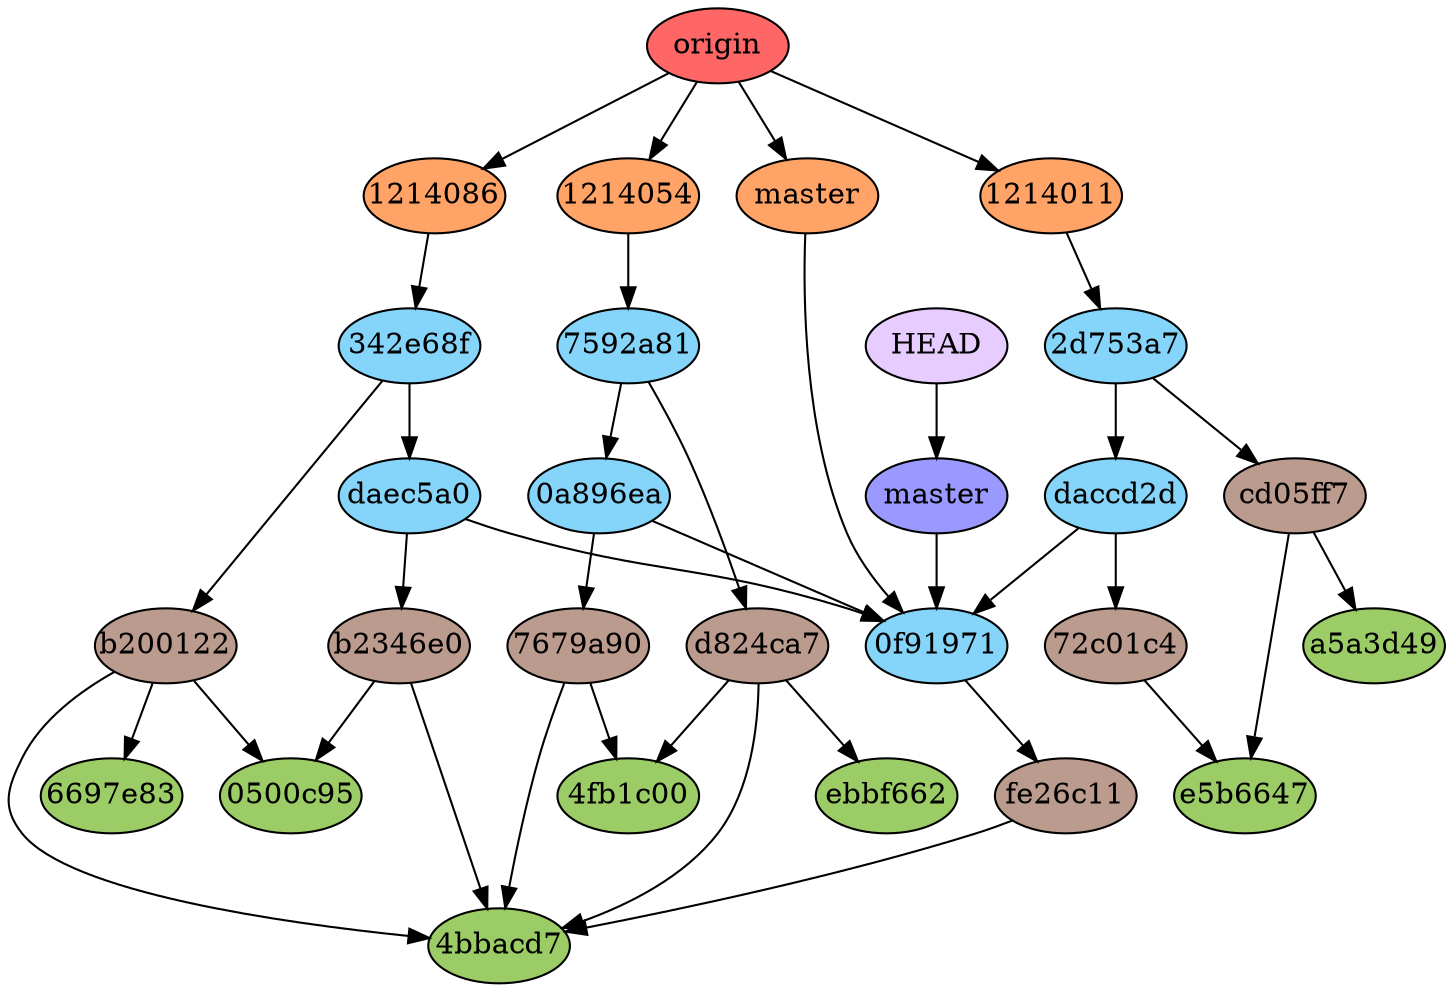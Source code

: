 digraph auto {
	graph [bgcolor=transparent]
	node [fixedsize=true style=filled width=0.95]
	"0500c950fe3e613cc80afd29a1e85a3614adc4c1" [label="0500c95" fillcolor="#9ccc66"]
	"4bbacd7ddbade8d627e999edbc4534cb4b86bf31" [label="4bbacd7" fillcolor="#9ccc66"]
	"4fb1c00395967032769003bf2139032ea14d9ebe" [label="4fb1c00" fillcolor="#9ccc66"]
	"6697e83905400df7ca57b032c8463c3de11803e0" [label="6697e83" fillcolor="#9ccc66"]
	a5a3d498e6a1d0a4639c34ddca528ba6fccaf66b [label=a5a3d49 fillcolor="#9ccc66"]
	e5b66472e79640e2d46cea14f1651789ccbe17fd [label=e5b6647 fillcolor="#9ccc66"]
	ebbf662a8910e9ab8713aff633b4697765deb031 [label=ebbf662 fillcolor="#9ccc66"]
	"72c01c45e9187fdb1e186bcc100bf678520716b3" [label="72c01c4" fillcolor="#bc9b8f"]
	"72c01c45e9187fdb1e186bcc100bf678520716b3" -> e5b66472e79640e2d46cea14f1651789ccbe17fd
	"7679a905beb932f915c52c09da4c01a86ccf7383" [label="7679a90" fillcolor="#bc9b8f"]
	"7679a905beb932f915c52c09da4c01a86ccf7383" -> "4bbacd7ddbade8d627e999edbc4534cb4b86bf31"
	"7679a905beb932f915c52c09da4c01a86ccf7383" -> "4fb1c00395967032769003bf2139032ea14d9ebe"
	b200122d24e50ce10ca0287084e11afb4b0172cf [label=b200122 fillcolor="#bc9b8f"]
	b200122d24e50ce10ca0287084e11afb4b0172cf -> "4bbacd7ddbade8d627e999edbc4534cb4b86bf31"
	b200122d24e50ce10ca0287084e11afb4b0172cf -> "0500c950fe3e613cc80afd29a1e85a3614adc4c1"
	b200122d24e50ce10ca0287084e11afb4b0172cf -> "6697e83905400df7ca57b032c8463c3de11803e0"
	b2346e0de8ffb8118bc96e507dacd7dee741957f [label=b2346e0 fillcolor="#bc9b8f"]
	b2346e0de8ffb8118bc96e507dacd7dee741957f -> "4bbacd7ddbade8d627e999edbc4534cb4b86bf31"
	b2346e0de8ffb8118bc96e507dacd7dee741957f -> "0500c950fe3e613cc80afd29a1e85a3614adc4c1"
	cd05ff75bad09fe206192ef8f83635ed4e7670d6 [label=cd05ff7 fillcolor="#bc9b8f"]
	cd05ff75bad09fe206192ef8f83635ed4e7670d6 -> e5b66472e79640e2d46cea14f1651789ccbe17fd
	cd05ff75bad09fe206192ef8f83635ed4e7670d6 -> a5a3d498e6a1d0a4639c34ddca528ba6fccaf66b
	d824ca7ccddadad28d1e19ab9c181e6f943738f1 [label=d824ca7 fillcolor="#bc9b8f"]
	d824ca7ccddadad28d1e19ab9c181e6f943738f1 -> "4bbacd7ddbade8d627e999edbc4534cb4b86bf31"
	d824ca7ccddadad28d1e19ab9c181e6f943738f1 -> "4fb1c00395967032769003bf2139032ea14d9ebe"
	d824ca7ccddadad28d1e19ab9c181e6f943738f1 -> ebbf662a8910e9ab8713aff633b4697765deb031
	fe26c11ad300ce7804d1e34e871f47551482aa3b [label=fe26c11 fillcolor="#bc9b8f"]
	fe26c11ad300ce7804d1e34e871f47551482aa3b -> "4bbacd7ddbade8d627e999edbc4534cb4b86bf31"
	"0a896ea4ac82374ef2e90e150a61ef5b29e850d2" [label="0a896ea" fillcolor="#85d5fa"]
	"0a896ea4ac82374ef2e90e150a61ef5b29e850d2" -> "7679a905beb932f915c52c09da4c01a86ccf7383"
	"0a896ea4ac82374ef2e90e150a61ef5b29e850d2" -> "0f91971713c8ee5d92aef8f3f55e7e804fd63d89"
	"0f91971713c8ee5d92aef8f3f55e7e804fd63d89" [label="0f91971" fillcolor="#85d5fa"]
	"0f91971713c8ee5d92aef8f3f55e7e804fd63d89" -> fe26c11ad300ce7804d1e34e871f47551482aa3b
	"2d753a7558ff60e0bdc8f1f96a1067c13f8c1c83" [label="2d753a7" fillcolor="#85d5fa"]
	"2d753a7558ff60e0bdc8f1f96a1067c13f8c1c83" -> cd05ff75bad09fe206192ef8f83635ed4e7670d6
	"2d753a7558ff60e0bdc8f1f96a1067c13f8c1c83" -> daccd2d352673d443db03bdda1d3cf07930234d3
	"342e68feaa225801ede7a8218226edc09bafd7e6" [label="342e68f" fillcolor="#85d5fa"]
	"342e68feaa225801ede7a8218226edc09bafd7e6" -> b200122d24e50ce10ca0287084e11afb4b0172cf
	"342e68feaa225801ede7a8218226edc09bafd7e6" -> daec5a0eb987ac1aac12d5b9c0a9ea909a0268c5
	"7592a81f4b8d78b5ce4670efc1d8eac03e085a17" [label="7592a81" fillcolor="#85d5fa"]
	"7592a81f4b8d78b5ce4670efc1d8eac03e085a17" -> d824ca7ccddadad28d1e19ab9c181e6f943738f1
	"7592a81f4b8d78b5ce4670efc1d8eac03e085a17" -> "0a896ea4ac82374ef2e90e150a61ef5b29e850d2"
	daccd2d352673d443db03bdda1d3cf07930234d3 [label=daccd2d fillcolor="#85d5fa"]
	daccd2d352673d443db03bdda1d3cf07930234d3 -> "72c01c45e9187fdb1e186bcc100bf678520716b3"
	daccd2d352673d443db03bdda1d3cf07930234d3 -> "0f91971713c8ee5d92aef8f3f55e7e804fd63d89"
	daec5a0eb987ac1aac12d5b9c0a9ea909a0268c5 [label=daec5a0 fillcolor="#85d5fa"]
	daec5a0eb987ac1aac12d5b9c0a9ea909a0268c5 -> b2346e0de8ffb8118bc96e507dacd7dee741957f
	daec5a0eb987ac1aac12d5b9c0a9ea909a0268c5 -> "0f91971713c8ee5d92aef8f3f55e7e804fd63d89"
	master [label=master fillcolor="#9999ff"]
	master -> "0f91971713c8ee5d92aef8f3f55e7e804fd63d89"
	HEAD [label=HEAD fillcolor="#e6ccff"]
	HEAD -> master
	"origin/12140110" [label=1214011 fillcolor="#ffa366"]
	"origin/12140110" -> "2d753a7558ff60e0bdc8f1f96a1067c13f8c1c83"
	"origin/12140540" [label=1214054 fillcolor="#ffa366"]
	"origin/12140540" -> "7592a81f4b8d78b5ce4670efc1d8eac03e085a17"
	"origin/12140860" [label=1214086 fillcolor="#ffa366"]
	"origin/12140860" -> "342e68feaa225801ede7a8218226edc09bafd7e6"
	"origin/master" [label=master fillcolor="#ffa366"]
	"origin/master" -> "0f91971713c8ee5d92aef8f3f55e7e804fd63d89"
	origin [label=origin fillcolor="#ff6666"]
	origin -> "origin/12140110"
	origin -> "origin/12140540"
	origin -> "origin/12140860"
	origin -> "origin/master"
}
